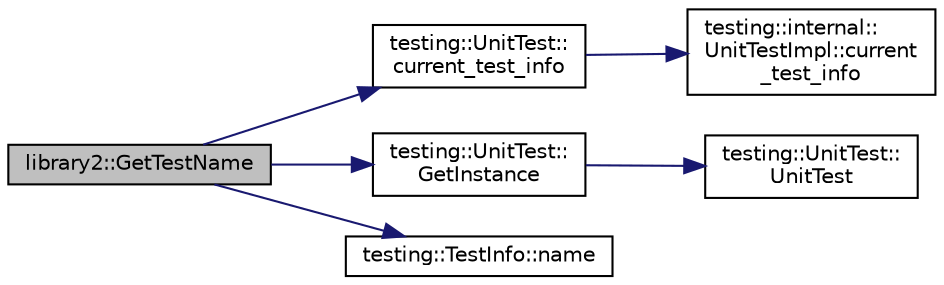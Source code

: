 digraph "library2::GetTestName"
{
 // LATEX_PDF_SIZE
  bgcolor="transparent";
  edge [fontname="Helvetica",fontsize="10",labelfontname="Helvetica",labelfontsize="10"];
  node [fontname="Helvetica",fontsize="10",shape=record];
  rankdir="LR";
  Node1 [label="library2::GetTestName",height=0.2,width=0.4,color="black", fillcolor="grey75", style="filled", fontcolor="black",tooltip=" "];
  Node1 -> Node2 [color="midnightblue",fontsize="10",style="solid",fontname="Helvetica"];
  Node2 [label="testing::UnitTest::\lcurrent_test_info",height=0.2,width=0.4,color="black",URL="$classtesting_1_1UnitTest.html#a088eaf814a33085ace3d881d22e6bdea",tooltip=" "];
  Node2 -> Node3 [color="midnightblue",fontsize="10",style="solid",fontname="Helvetica"];
  Node3 [label="testing::internal::\lUnitTestImpl::current\l_test_info",height=0.2,width=0.4,color="black",URL="$classtesting_1_1internal_1_1UnitTestImpl.html#a8d303ebdcf5989e96d3ed96fb7255102",tooltip=" "];
  Node1 -> Node4 [color="midnightblue",fontsize="10",style="solid",fontname="Helvetica"];
  Node4 [label="testing::UnitTest::\lGetInstance",height=0.2,width=0.4,color="black",URL="$classtesting_1_1UnitTest.html#a24192400b70b3b946746954e9574fb8e",tooltip=" "];
  Node4 -> Node5 [color="midnightblue",fontsize="10",style="solid",fontname="Helvetica"];
  Node5 [label="testing::UnitTest::\lUnitTest",height=0.2,width=0.4,color="black",URL="$classtesting_1_1UnitTest.html#a5e646d37f980429c310af696c8775f5c",tooltip=" "];
  Node1 -> Node6 [color="midnightblue",fontsize="10",style="solid",fontname="Helvetica"];
  Node6 [label="testing::TestInfo::name",height=0.2,width=0.4,color="black",URL="$classtesting_1_1TestInfo.html#ac2581b45eccc9a3b94cb41c4807d0e34",tooltip=" "];
}
